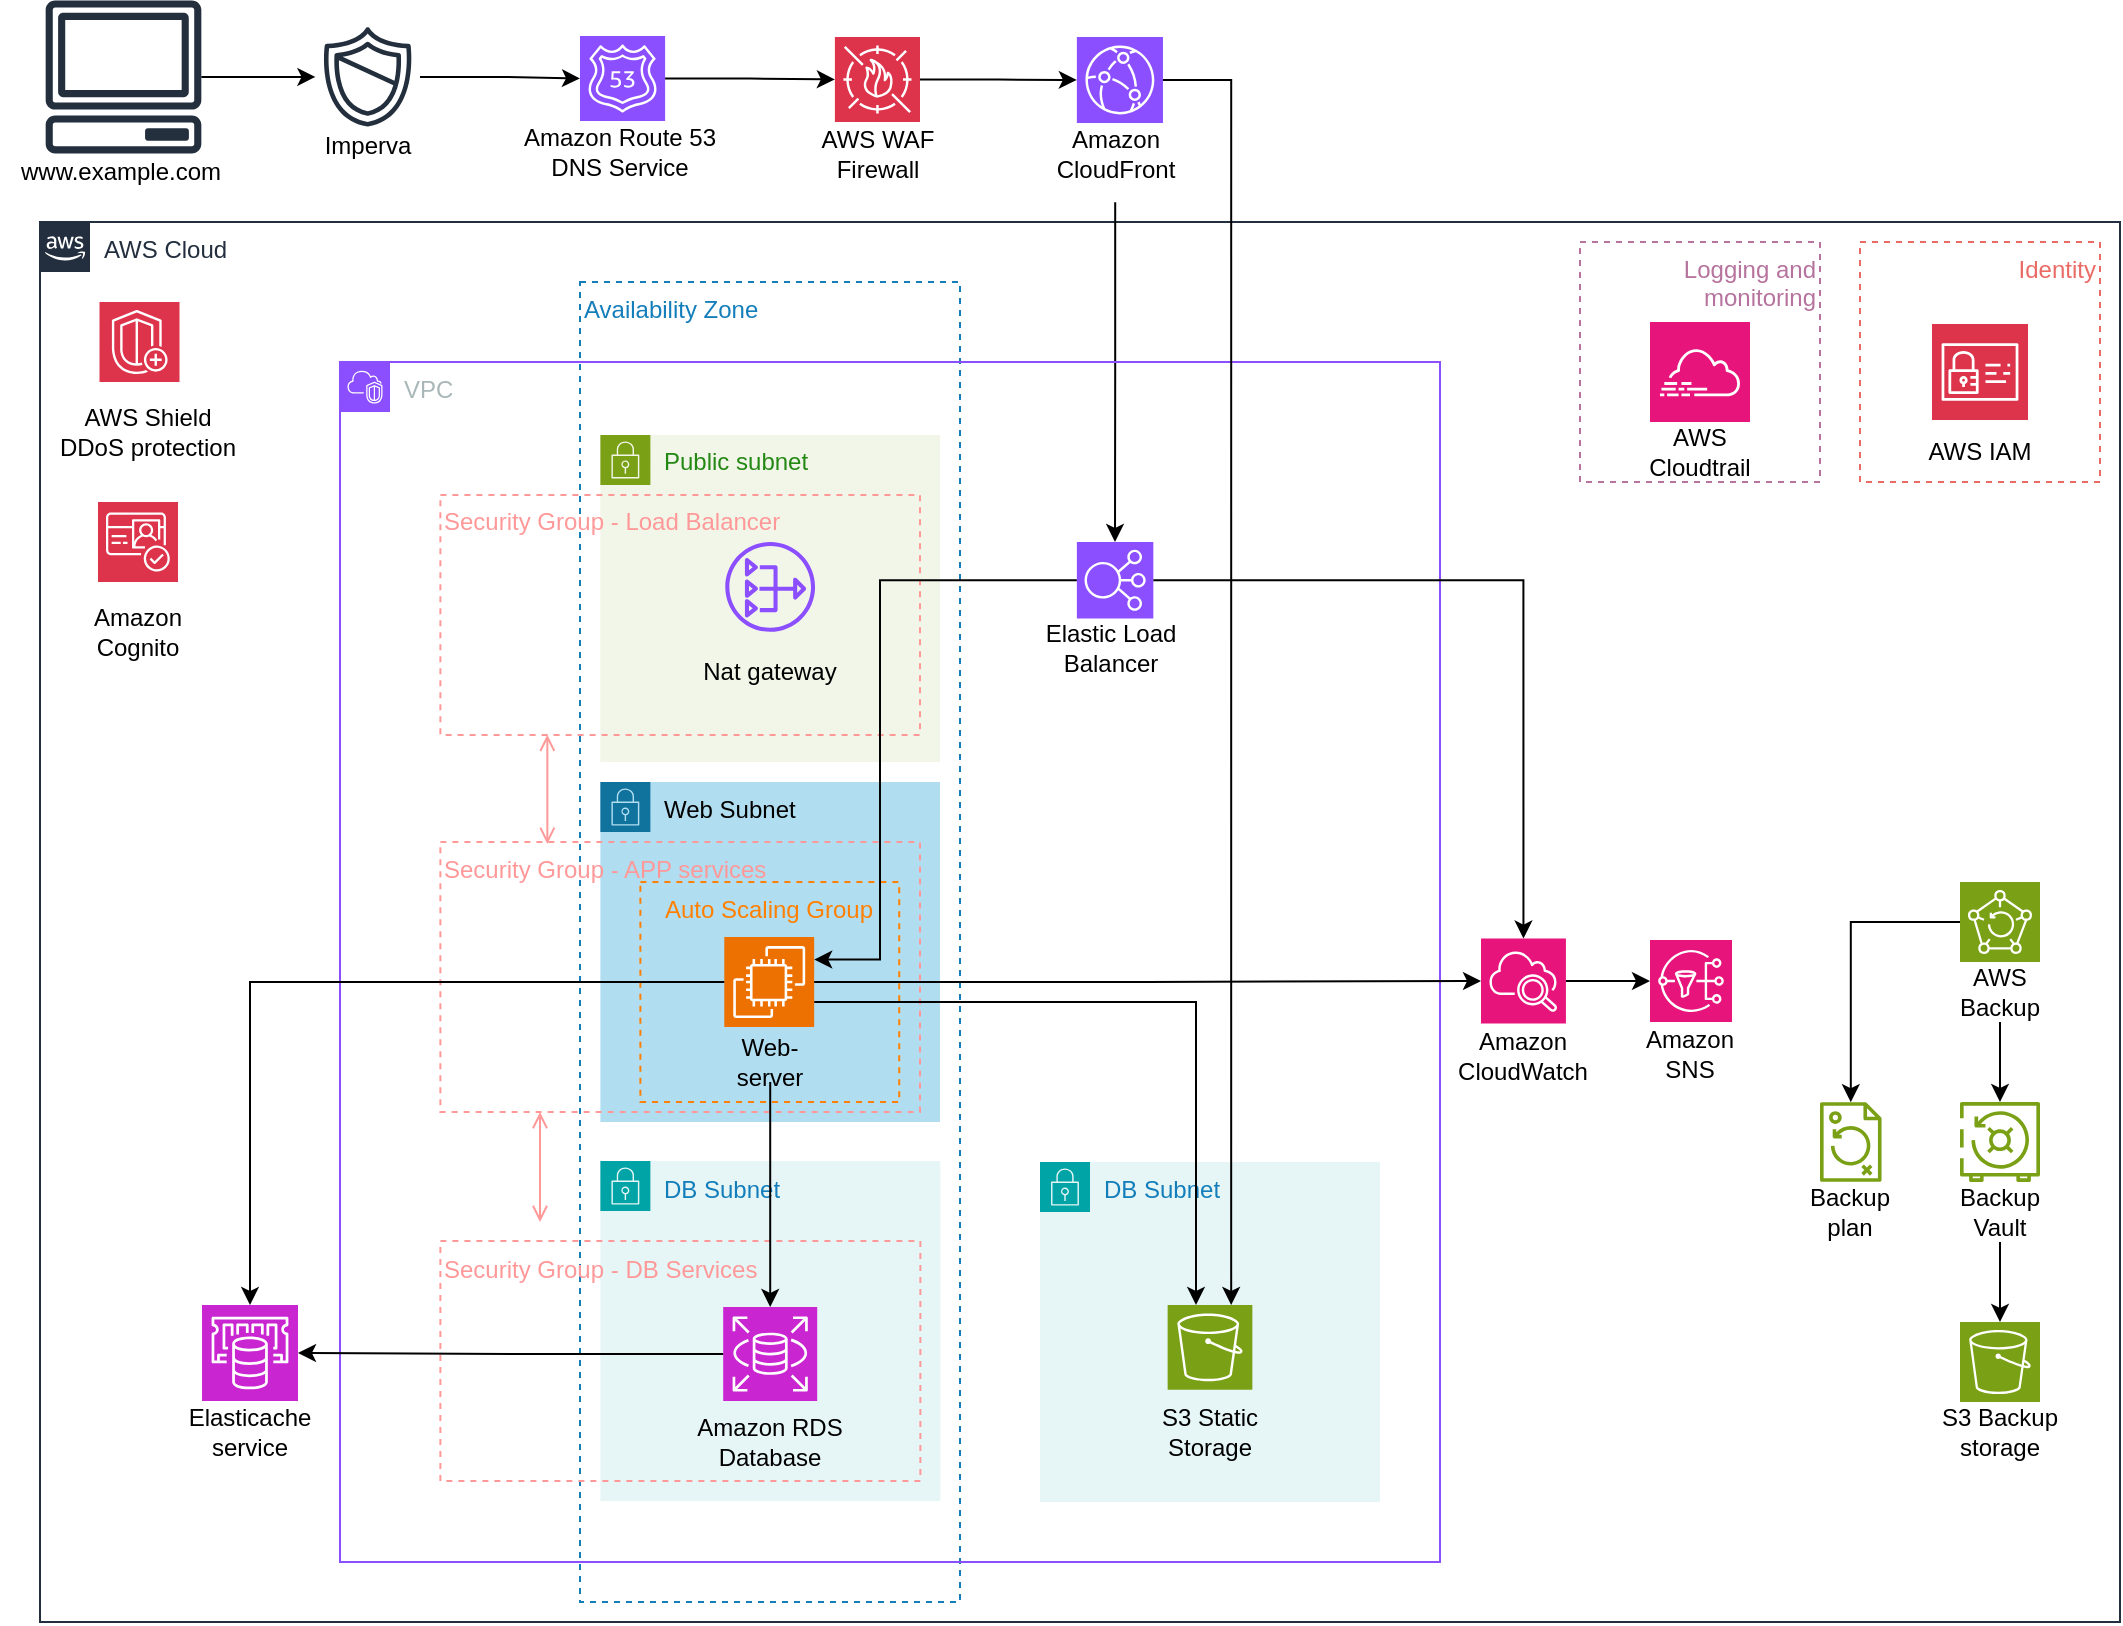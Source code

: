 <mxfile version="24.7.6">
  <diagram id="Ht1M8jgEwFfnCIfOTk4-" name="Page-1">
    <mxGraphModel dx="1498" dy="952" grid="1" gridSize="10" guides="1" tooltips="1" connect="1" arrows="1" fold="1" page="1" pageScale="1" pageWidth="1169" pageHeight="827" math="0" shadow="0">
      <root>
        <mxCell id="0" />
        <mxCell id="1" parent="0" />
        <mxCell id="hU0i-UHhHBunBTIwxAAJ-88" value="Availability Zone" style="fillColor=none;strokeColor=#147EBA;dashed=1;verticalAlign=top;fontStyle=0;fontColor=#147EBA;whiteSpace=wrap;html=1;align=left;" parent="1" vertex="1">
          <mxGeometry x="310" y="150" width="190" height="660" as="geometry" />
        </mxCell>
        <mxCell id="hU0i-UHhHBunBTIwxAAJ-99" value="DB Subnet" style="points=[[0,0],[0.25,0],[0.5,0],[0.75,0],[1,0],[1,0.25],[1,0.5],[1,0.75],[1,1],[0.75,1],[0.5,1],[0.25,1],[0,1],[0,0.75],[0,0.5],[0,0.25]];outlineConnect=0;gradientColor=none;html=1;whiteSpace=wrap;fontSize=12;fontStyle=0;container=1;pointerEvents=0;collapsible=0;recursiveResize=0;shape=mxgraph.aws4.group;grIcon=mxgraph.aws4.group_security_group;grStroke=0;strokeColor=#00A4A6;fillColor=#E6F6F7;verticalAlign=top;align=left;spacingLeft=30;fontColor=#147EBA;dashed=0;" parent="1" vertex="1">
          <mxGeometry x="540" y="590" width="170" height="170" as="geometry" />
        </mxCell>
        <mxCell id="hU0i-UHhHBunBTIwxAAJ-21" value="Web Subnet" style="points=[[0,0],[0.25,0],[0.5,0],[0.75,0],[1,0],[1,0.25],[1,0.5],[1,0.75],[1,1],[0.75,1],[0.5,1],[0.25,1],[0,1],[0,0.75],[0,0.5],[0,0.25]];outlineConnect=0;html=1;whiteSpace=wrap;fontSize=12;fontStyle=0;container=1;pointerEvents=0;collapsible=0;recursiveResize=0;shape=mxgraph.aws4.group;grIcon=mxgraph.aws4.group_security_group;grStroke=0;strokeColor=#10739e;fillColor=#b1ddf0;verticalAlign=top;align=left;spacingLeft=30;dashed=0;" parent="1" vertex="1">
          <mxGeometry x="320.19" y="400" width="169.81" height="170" as="geometry" />
        </mxCell>
        <mxCell id="hU0i-UHhHBunBTIwxAAJ-133" value="&lt;font color=&quot;#ff9999&quot;&gt;Security Group - APP services&lt;/font&gt;" style="fillColor=none;strokeColor=#FF9999;dashed=1;verticalAlign=top;fontStyle=0;fontColor=#5A6C86;whiteSpace=wrap;html=1;align=left;" parent="hU0i-UHhHBunBTIwxAAJ-21" vertex="1">
          <mxGeometry x="-80" y="30" width="239.81" height="135" as="geometry" />
        </mxCell>
        <mxCell id="hU0i-UHhHBunBTIwxAAJ-132" value="&lt;font color=&quot;#ff8000&quot;&gt;Auto Scaling Group&lt;/font&gt;" style="fillColor=none;strokeColor=#FF8000;dashed=1;verticalAlign=top;fontStyle=0;fontColor=#5A6C86;whiteSpace=wrap;html=1;" parent="hU0i-UHhHBunBTIwxAAJ-21" vertex="1">
          <mxGeometry x="20" y="50" width="129.42" height="110" as="geometry" />
        </mxCell>
        <mxCell id="hU0i-UHhHBunBTIwxAAJ-14" value="Web-server" style="text;strokeColor=none;align=center;fillColor=none;html=1;verticalAlign=middle;whiteSpace=wrap;rounded=0;" parent="hU0i-UHhHBunBTIwxAAJ-21" vertex="1">
          <mxGeometry x="54.91" y="130" width="60" height="20" as="geometry" />
        </mxCell>
        <mxCell id="UEzPUAAOIrF-is8g5C7q-74" value="AWS Cloud" style="points=[[0,0],[0.25,0],[0.5,0],[0.75,0],[1,0],[1,0.25],[1,0.5],[1,0.75],[1,1],[0.75,1],[0.5,1],[0.25,1],[0,1],[0,0.75],[0,0.5],[0,0.25]];outlineConnect=0;gradientColor=none;html=1;whiteSpace=wrap;fontSize=12;fontStyle=0;shape=mxgraph.aws4.group;grIcon=mxgraph.aws4.group_aws_cloud_alt;strokeColor=#232F3E;fillColor=none;verticalAlign=top;align=left;spacingLeft=30;fontColor=#232F3E;dashed=0;labelBackgroundColor=#ffffff;container=0;pointerEvents=0;collapsible=0;recursiveResize=0;" parent="1" vertex="1">
          <mxGeometry x="40" y="120" width="1040" height="700" as="geometry" />
        </mxCell>
        <mxCell id="hU0i-UHhHBunBTIwxAAJ-33" value="" style="edgeStyle=orthogonalEdgeStyle;rounded=0;orthogonalLoop=1;jettySize=auto;html=1;" parent="1" source="hU0i-UHhHBunBTIwxAAJ-27" target="wq3n0bG52reypuoghg2r-1" edge="1">
          <mxGeometry relative="1" as="geometry" />
        </mxCell>
        <mxCell id="hU0i-UHhHBunBTIwxAAJ-27" value="" style="sketch=0;outlineConnect=0;fontColor=#232F3E;gradientColor=none;fillColor=#232F3D;strokeColor=none;dashed=0;verticalLabelPosition=bottom;verticalAlign=top;align=center;html=1;fontSize=12;fontStyle=0;aspect=fixed;pointerEvents=1;shape=mxgraph.aws4.client;" parent="1" vertex="1">
          <mxGeometry x="42.5" y="9.21" width="78.5" height="76.49" as="geometry" />
        </mxCell>
        <mxCell id="hU0i-UHhHBunBTIwxAAJ-28" value="www.example.com" style="text;strokeColor=none;align=center;fillColor=none;html=1;verticalAlign=middle;whiteSpace=wrap;rounded=0;" parent="1" vertex="1">
          <mxGeometry x="20" y="80.18" width="121" height="30" as="geometry" />
        </mxCell>
        <mxCell id="hU0i-UHhHBunBTIwxAAJ-32" value="" style="sketch=0;points=[[0,0,0],[0.25,0,0],[0.5,0,0],[0.75,0,0],[1,0,0],[0,1,0],[0.25,1,0],[0.5,1,0],[0.75,1,0],[1,1,0],[0,0.25,0],[0,0.5,0],[0,0.75,0],[1,0.25,0],[1,0.5,0],[1,0.75,0]];outlineConnect=0;fontColor=#232F3E;fillColor=#8C4FFF;strokeColor=#ffffff;dashed=0;verticalLabelPosition=bottom;verticalAlign=top;align=center;html=1;fontSize=12;fontStyle=0;aspect=fixed;shape=mxgraph.aws4.resourceIcon;resIcon=mxgraph.aws4.route_53;" parent="1" vertex="1">
          <mxGeometry x="310" y="26.97" width="42.55" height="42.55" as="geometry" />
        </mxCell>
        <mxCell id="hU0i-UHhHBunBTIwxAAJ-34" value="Amazon Route 53&lt;div&gt;DNS Service&lt;/div&gt;" style="text;strokeColor=none;align=center;fillColor=none;html=1;verticalAlign=middle;whiteSpace=wrap;rounded=0;" parent="1" vertex="1">
          <mxGeometry x="280" y="70" width="100" height="30" as="geometry" />
        </mxCell>
        <mxCell id="hU0i-UHhHBunBTIwxAAJ-50" value="" style="sketch=0;points=[[0,0,0],[0.25,0,0],[0.5,0,0],[0.75,0,0],[1,0,0],[0,1,0],[0.25,1,0],[0.5,1,0],[0.75,1,0],[1,1,0],[0,0.25,0],[0,0.5,0],[0,0.75,0],[1,0.25,0],[1,0.5,0],[1,0.75,0]];outlineConnect=0;fontColor=#232F3E;fillColor=#DD344C;strokeColor=#ffffff;dashed=0;verticalLabelPosition=bottom;verticalAlign=top;align=center;html=1;fontSize=12;fontStyle=0;aspect=fixed;shape=mxgraph.aws4.resourceIcon;resIcon=mxgraph.aws4.waf;" parent="1" vertex="1">
          <mxGeometry x="437.45" y="27.45" width="42.55" height="42.55" as="geometry" />
        </mxCell>
        <mxCell id="hU0i-UHhHBunBTIwxAAJ-51" value="" style="sketch=0;points=[[0,0,0],[0.25,0,0],[0.5,0,0],[0.75,0,0],[1,0,0],[0,1,0],[0.25,1,0],[0.5,1,0],[0.75,1,0],[1,1,0],[0,0.25,0],[0,0.5,0],[0,0.75,0],[1,0.25,0],[1,0.5,0],[1,0.75,0]];outlineConnect=0;fontColor=#232F3E;fillColor=#8C4FFF;strokeColor=#ffffff;dashed=0;verticalLabelPosition=bottom;verticalAlign=top;align=center;html=1;fontSize=12;fontStyle=0;aspect=fixed;shape=mxgraph.aws4.resourceIcon;resIcon=mxgraph.aws4.cloudfront;" parent="1" vertex="1">
          <mxGeometry x="558.43" y="27.45" width="43.05" height="43.05" as="geometry" />
        </mxCell>
        <mxCell id="hU0i-UHhHBunBTIwxAAJ-52" value="AWS WAF Firewall" style="text;strokeColor=none;align=center;fillColor=none;html=1;verticalAlign=middle;whiteSpace=wrap;rounded=0;" parent="1" vertex="1">
          <mxGeometry x="428.73" y="71" width="60" height="29" as="geometry" />
        </mxCell>
        <mxCell id="hU0i-UHhHBunBTIwxAAJ-97" style="edgeStyle=orthogonalEdgeStyle;rounded=0;orthogonalLoop=1;jettySize=auto;html=1;" parent="1" source="hU0i-UHhHBunBTIwxAAJ-57" target="hU0i-UHhHBunBTIwxAAJ-40" edge="1">
          <mxGeometry relative="1" as="geometry" />
        </mxCell>
        <mxCell id="hU0i-UHhHBunBTIwxAAJ-57" value="Amazon CloudFront" style="text;strokeColor=none;align=center;fillColor=none;html=1;verticalAlign=middle;whiteSpace=wrap;rounded=0;" parent="1" vertex="1">
          <mxGeometry x="537.55" y="60.83" width="80" height="49.35" as="geometry" />
        </mxCell>
        <mxCell id="hU0i-UHhHBunBTIwxAAJ-83" style="edgeStyle=orthogonalEdgeStyle;rounded=0;orthogonalLoop=1;jettySize=auto;html=1;entryX=0;entryY=0.5;entryDx=0;entryDy=0;entryPerimeter=0;" parent="1" source="hU0i-UHhHBunBTIwxAAJ-50" target="hU0i-UHhHBunBTIwxAAJ-51" edge="1">
          <mxGeometry relative="1" as="geometry" />
        </mxCell>
        <mxCell id="hU0i-UHhHBunBTIwxAAJ-36" value="" style="sketch=0;points=[[0,0,0],[0.25,0,0],[0.5,0,0],[0.75,0,0],[1,0,0],[0,1,0],[0.25,1,0],[0.5,1,0],[0.75,1,0],[1,1,0],[0,0.25,0],[0,0.5,0],[0,0.75,0],[1,0.25,0],[1,0.5,0],[1,0.75,0]];outlineConnect=0;fontColor=#232F3E;fillColor=#DD344C;strokeColor=#ffffff;dashed=0;verticalLabelPosition=bottom;verticalAlign=top;align=center;html=1;fontSize=12;fontStyle=0;aspect=fixed;shape=mxgraph.aws4.resourceIcon;resIcon=mxgraph.aws4.shield;" parent="1" vertex="1">
          <mxGeometry x="69.75" y="160" width="40" height="40" as="geometry" />
        </mxCell>
        <mxCell id="hU0i-UHhHBunBTIwxAAJ-37" value="AWS Shield&lt;div&gt;DDoS protection&lt;/div&gt;" style="text;strokeColor=none;align=center;fillColor=none;html=1;verticalAlign=middle;whiteSpace=wrap;rounded=0;" parent="1" vertex="1">
          <mxGeometry x="42.5" y="210" width="102" height="30" as="geometry" />
        </mxCell>
        <mxCell id="hU0i-UHhHBunBTIwxAAJ-76" value="" style="sketch=0;points=[[0,0,0],[0.25,0,0],[0.5,0,0],[0.75,0,0],[1,0,0],[0,1,0],[0.25,1,0],[0.5,1,0],[0.75,1,0],[1,1,0],[0,0.25,0],[0,0.5,0],[0,0.75,0],[1,0.25,0],[1,0.5,0],[1,0.75,0]];outlineConnect=0;fontColor=#232F3E;fillColor=#7AA116;strokeColor=#ffffff;dashed=0;verticalLabelPosition=bottom;verticalAlign=top;align=center;html=1;fontSize=12;fontStyle=0;aspect=fixed;shape=mxgraph.aws4.resourceIcon;resIcon=mxgraph.aws4.s3;" parent="1" vertex="1">
          <mxGeometry x="1000" y="670" width="40" height="40" as="geometry" />
        </mxCell>
        <mxCell id="hU0i-UHhHBunBTIwxAAJ-77" value="" style="sketch=0;points=[[0,0,0],[0.25,0,0],[0.5,0,0],[0.75,0,0],[1,0,0],[0,1,0],[0.25,1,0],[0.5,1,0],[0.75,1,0],[1,1,0],[0,0.25,0],[0,0.5,0],[0,0.75,0],[1,0.25,0],[1,0.5,0],[1,0.75,0]];outlineConnect=0;fontColor=#232F3E;fillColor=#7AA116;strokeColor=#ffffff;dashed=0;verticalLabelPosition=bottom;verticalAlign=top;align=center;html=1;fontSize=12;fontStyle=0;aspect=fixed;shape=mxgraph.aws4.resourceIcon;resIcon=mxgraph.aws4.s3;" parent="1" vertex="1">
          <mxGeometry x="603.82" y="661.5" width="42.36" height="42.36" as="geometry" />
        </mxCell>
        <mxCell id="hU0i-UHhHBunBTIwxAAJ-71" value="VPC" style="points=[[0,0],[0.25,0],[0.5,0],[0.75,0],[1,0],[1,0.25],[1,0.5],[1,0.75],[1,1],[0.75,1],[0.5,1],[0.25,1],[0,1],[0,0.75],[0,0.5],[0,0.25]];outlineConnect=0;gradientColor=none;html=1;whiteSpace=wrap;fontSize=12;fontStyle=0;container=0;pointerEvents=0;collapsible=0;recursiveResize=0;shape=mxgraph.aws4.group;grIcon=mxgraph.aws4.group_vpc2;strokeColor=#8C4FFF;fillColor=none;verticalAlign=top;align=left;spacingLeft=30;fontColor=#AAB7B8;dashed=0;" parent="1" vertex="1">
          <mxGeometry x="190" y="190" width="550" height="600" as="geometry" />
        </mxCell>
        <mxCell id="hU0i-UHhHBunBTIwxAAJ-38" value="Public subnet" style="points=[[0,0],[0.25,0],[0.5,0],[0.75,0],[1,0],[1,0.25],[1,0.5],[1,0.75],[1,1],[0.75,1],[0.5,1],[0.25,1],[0,1],[0,0.75],[0,0.5],[0,0.25]];outlineConnect=0;gradientColor=none;html=1;whiteSpace=wrap;fontSize=12;fontStyle=0;container=1;pointerEvents=0;collapsible=0;recursiveResize=0;shape=mxgraph.aws4.group;grIcon=mxgraph.aws4.group_security_group;grStroke=0;strokeColor=#7AA116;fillColor=#F2F6E8;verticalAlign=top;align=left;spacingLeft=30;fontColor=#248814;dashed=0;" parent="1" vertex="1">
          <mxGeometry x="320.19" y="226.48" width="169.81" height="163.52" as="geometry" />
        </mxCell>
        <mxCell id="hU0i-UHhHBunBTIwxAAJ-44" value="" style="sketch=0;outlineConnect=0;fontColor=#232F3E;gradientColor=none;fillColor=#8C4FFF;strokeColor=none;dashed=0;verticalLabelPosition=bottom;verticalAlign=top;align=center;html=1;fontSize=12;fontStyle=0;aspect=fixed;pointerEvents=1;shape=mxgraph.aws4.nat_gateway;" parent="hU0i-UHhHBunBTIwxAAJ-38" vertex="1">
          <mxGeometry x="62.45" y="53.52" width="44.9" height="44.9" as="geometry" />
        </mxCell>
        <mxCell id="hU0i-UHhHBunBTIwxAAJ-48" value="Nat gateway" style="text;strokeColor=none;align=center;fillColor=none;html=1;verticalAlign=middle;whiteSpace=wrap;rounded=0;" parent="hU0i-UHhHBunBTIwxAAJ-38" vertex="1">
          <mxGeometry x="44.9" y="103.52" width="80" height="30" as="geometry" />
        </mxCell>
        <mxCell id="hU0i-UHhHBunBTIwxAAJ-130" value="&lt;font color=&quot;#ff9999&quot;&gt;Security Group - Load Balancer&lt;/font&gt;" style="fillColor=none;strokeColor=#FF9999;dashed=1;verticalAlign=top;fontStyle=0;fontColor=#5A6C86;whiteSpace=wrap;html=1;align=left;" parent="hU0i-UHhHBunBTIwxAAJ-38" vertex="1">
          <mxGeometry x="-80" y="30" width="239.81" height="120" as="geometry" />
        </mxCell>
        <mxCell id="hU0i-UHhHBunBTIwxAAJ-40" value="" style="sketch=0;points=[[0,0,0],[0.25,0,0],[0.5,0,0],[0.75,0,0],[1,0,0],[0,1,0],[0.25,1,0],[0.5,1,0],[0.75,1,0],[1,1,0],[0,0.25,0],[0,0.5,0],[0,0.75,0],[1,0.25,0],[1,0.5,0],[1,0.75,0]];outlineConnect=0;fontColor=#232F3E;fillColor=#8C4FFF;strokeColor=#ffffff;dashed=0;verticalLabelPosition=bottom;verticalAlign=top;align=center;html=1;fontSize=12;fontStyle=0;aspect=fixed;shape=mxgraph.aws4.resourceIcon;resIcon=mxgraph.aws4.elastic_load_balancing;" parent="1" vertex="1">
          <mxGeometry x="558.43" y="280" width="38.24" height="38.24" as="geometry" />
        </mxCell>
        <mxCell id="hU0i-UHhHBunBTIwxAAJ-41" value="Elastic Load Balancer" style="text;strokeColor=none;align=center;fillColor=none;html=1;verticalAlign=middle;whiteSpace=wrap;rounded=0;" parent="1" vertex="1">
          <mxGeometry x="537.55" y="318.24" width="75" height="30" as="geometry" />
        </mxCell>
        <mxCell id="hU0i-UHhHBunBTIwxAAJ-91" value="S3 Static Storage" style="text;strokeColor=none;align=center;fillColor=none;html=1;verticalAlign=middle;whiteSpace=wrap;rounded=0;" parent="1" vertex="1">
          <mxGeometry x="595.0" y="710" width="60" height="30" as="geometry" />
        </mxCell>
        <mxCell id="hU0i-UHhHBunBTIwxAAJ-92" value="S3 Backup storage" style="text;strokeColor=none;align=center;fillColor=none;html=1;verticalAlign=middle;whiteSpace=wrap;rounded=0;" parent="1" vertex="1">
          <mxGeometry x="980" y="710" width="80" height="30" as="geometry" />
        </mxCell>
        <mxCell id="hU0i-UHhHBunBTIwxAAJ-158" style="edgeStyle=orthogonalEdgeStyle;rounded=0;orthogonalLoop=1;jettySize=auto;html=1;" parent="1" source="hU0i-UHhHBunBTIwxAAJ-4" target="hU0i-UHhHBunBTIwxAAJ-156" edge="1">
          <mxGeometry relative="1" as="geometry" />
        </mxCell>
        <mxCell id="hU0i-UHhHBunBTIwxAAJ-4" value="" style="sketch=0;points=[[0,0,0],[0.25,0,0],[0.5,0,0],[0.75,0,0],[1,0,0],[0,1,0],[0.25,1,0],[0.5,1,0],[0.75,1,0],[1,1,0],[0,0.25,0],[0,0.5,0],[0,0.75,0],[1,0.25,0],[1,0.5,0],[1,0.75,0]];outlineConnect=0;fontColor=#232F3E;fillColor=#7AA116;strokeColor=#ffffff;dashed=0;verticalLabelPosition=bottom;verticalAlign=top;align=center;html=1;fontSize=12;fontStyle=0;aspect=fixed;shape=mxgraph.aws4.resourceIcon;resIcon=mxgraph.aws4.backup;" parent="1" vertex="1">
          <mxGeometry x="1000" y="450" width="40" height="40" as="geometry" />
        </mxCell>
        <mxCell id="hU0i-UHhHBunBTIwxAAJ-5" value="" style="sketch=0;outlineConnect=0;fontColor=#232F3E;gradientColor=none;fillColor=#7AA116;strokeColor=none;dashed=0;verticalLabelPosition=bottom;verticalAlign=top;align=center;html=1;fontSize=12;fontStyle=0;aspect=fixed;pointerEvents=1;shape=mxgraph.aws4.backup_vault;" parent="1" vertex="1">
          <mxGeometry x="1000" y="560" width="40" height="40" as="geometry" />
        </mxCell>
        <mxCell id="hU0i-UHhHBunBTIwxAAJ-101" style="edgeStyle=orthogonalEdgeStyle;rounded=0;orthogonalLoop=1;jettySize=auto;html=1;entryX=1;entryY=0.25;entryDx=0;entryDy=0;entryPerimeter=0;" parent="1" source="hU0i-UHhHBunBTIwxAAJ-40" target="hU0i-UHhHBunBTIwxAAJ-13" edge="1">
          <mxGeometry relative="1" as="geometry">
            <mxPoint x="428" y="503" as="targetPoint" />
            <Array as="points">
              <mxPoint x="460" y="299" />
              <mxPoint x="460" y="489" />
            </Array>
          </mxGeometry>
        </mxCell>
        <mxCell id="hU0i-UHhHBunBTIwxAAJ-104" value="" style="sketch=0;points=[[0,0,0],[0.25,0,0],[0.5,0,0],[0.75,0,0],[1,0,0],[0,1,0],[0.25,1,0],[0.5,1,0],[0.75,1,0],[1,1,0],[0,0.25,0],[0,0.5,0],[0,0.75,0],[1,0.25,0],[1,0.5,0],[1,0.75,0]];outlineConnect=0;fontColor=#232F3E;fillColor=#C925D1;strokeColor=#ffffff;dashed=0;verticalLabelPosition=bottom;verticalAlign=top;align=center;html=1;fontSize=12;fontStyle=0;aspect=fixed;shape=mxgraph.aws4.resourceIcon;resIcon=mxgraph.aws4.elasticache;" parent="1" vertex="1">
          <mxGeometry x="121" y="661.5" width="48" height="48" as="geometry" />
        </mxCell>
        <mxCell id="hU0i-UHhHBunBTIwxAAJ-105" value="Elasticache service" style="text;strokeColor=none;align=center;fillColor=none;html=1;verticalAlign=middle;whiteSpace=wrap;rounded=0;" parent="1" vertex="1">
          <mxGeometry x="100" y="709.5" width="90" height="30" as="geometry" />
        </mxCell>
        <mxCell id="hU0i-UHhHBunBTIwxAAJ-111" value="&lt;font color=&quot;#ea6b66&quot;&gt;Identity&lt;/font&gt;" style="fillColor=none;strokeColor=#EA6B66;dashed=1;verticalAlign=top;fontStyle=0;fontColor=#5A6C86;whiteSpace=wrap;html=1;align=right;" parent="1" vertex="1">
          <mxGeometry x="950" y="130" width="120" height="120" as="geometry" />
        </mxCell>
        <mxCell id="hU0i-UHhHBunBTIwxAAJ-112" value="" style="sketch=0;points=[[0,0,0],[0.25,0,0],[0.5,0,0],[0.75,0,0],[1,0,0],[0,1,0],[0.25,1,0],[0.5,1,0],[0.75,1,0],[1,1,0],[0,0.25,0],[0,0.5,0],[0,0.75,0],[1,0.25,0],[1,0.5,0],[1,0.75,0]];outlineConnect=0;fontColor=#232F3E;fillColor=#DD344C;strokeColor=#ffffff;dashed=0;verticalLabelPosition=bottom;verticalAlign=top;align=center;html=1;fontSize=12;fontStyle=0;aspect=fixed;shape=mxgraph.aws4.resourceIcon;resIcon=mxgraph.aws4.identity_and_access_management;" parent="1" vertex="1">
          <mxGeometry x="986" y="171" width="48" height="48" as="geometry" />
        </mxCell>
        <mxCell id="hU0i-UHhHBunBTIwxAAJ-114" value="AWS IAM" style="text;strokeColor=none;align=center;fillColor=none;html=1;verticalAlign=middle;whiteSpace=wrap;rounded=0;" parent="1" vertex="1">
          <mxGeometry x="980" y="220" width="60" height="30" as="geometry" />
        </mxCell>
        <mxCell id="hU0i-UHhHBunBTIwxAAJ-118" style="edgeStyle=orthogonalEdgeStyle;rounded=0;orthogonalLoop=1;jettySize=auto;html=1;" parent="1" source="hU0i-UHhHBunBTIwxAAJ-116" target="hU0i-UHhHBunBTIwxAAJ-5" edge="1">
          <mxGeometry relative="1" as="geometry" />
        </mxCell>
        <mxCell id="hU0i-UHhHBunBTIwxAAJ-116" value="AWS Backup" style="text;strokeColor=none;align=center;fillColor=none;html=1;verticalAlign=middle;whiteSpace=wrap;rounded=0;" parent="1" vertex="1">
          <mxGeometry x="990" y="490" width="60" height="30" as="geometry" />
        </mxCell>
        <mxCell id="hU0i-UHhHBunBTIwxAAJ-117" value="Backup Vault" style="text;strokeColor=none;align=center;fillColor=none;html=1;verticalAlign=middle;whiteSpace=wrap;rounded=0;" parent="1" vertex="1">
          <mxGeometry x="990" y="600" width="60" height="30" as="geometry" />
        </mxCell>
        <mxCell id="hU0i-UHhHBunBTIwxAAJ-119" style="edgeStyle=orthogonalEdgeStyle;rounded=0;orthogonalLoop=1;jettySize=auto;html=1;entryX=0.5;entryY=0;entryDx=0;entryDy=0;entryPerimeter=0;" parent="1" source="hU0i-UHhHBunBTIwxAAJ-117" target="hU0i-UHhHBunBTIwxAAJ-76" edge="1">
          <mxGeometry relative="1" as="geometry" />
        </mxCell>
        <mxCell id="hU0i-UHhHBunBTIwxAAJ-120" value="&lt;font color=&quot;#b5739d&quot;&gt;Logging and monitoring&lt;/font&gt;" style="fillColor=none;strokeColor=#B5739D;dashed=1;verticalAlign=top;fontStyle=0;fontColor=#5A6C86;whiteSpace=wrap;html=1;align=right;" parent="1" vertex="1">
          <mxGeometry x="810" y="130" width="120" height="120" as="geometry" />
        </mxCell>
        <mxCell id="hU0i-UHhHBunBTIwxAAJ-121" value="" style="sketch=0;points=[[0,0,0],[0.25,0,0],[0.5,0,0],[0.75,0,0],[1,0,0],[0,1,0],[0.25,1,0],[0.5,1,0],[0.75,1,0],[1,1,0],[0,0.25,0],[0,0.5,0],[0,0.75,0],[1,0.25,0],[1,0.5,0],[1,0.75,0]];points=[[0,0,0],[0.25,0,0],[0.5,0,0],[0.75,0,0],[1,0,0],[0,1,0],[0.25,1,0],[0.5,1,0],[0.75,1,0],[1,1,0],[0,0.25,0],[0,0.5,0],[0,0.75,0],[1,0.25,0],[1,0.5,0],[1,0.75,0]];outlineConnect=0;fontColor=#232F3E;fillColor=#E7157B;strokeColor=#ffffff;dashed=0;verticalLabelPosition=bottom;verticalAlign=top;align=center;html=1;fontSize=12;fontStyle=0;aspect=fixed;shape=mxgraph.aws4.resourceIcon;resIcon=mxgraph.aws4.cloudtrail;" parent="1" vertex="1">
          <mxGeometry x="845" y="170" width="50" height="50" as="geometry" />
        </mxCell>
        <mxCell id="hU0i-UHhHBunBTIwxAAJ-122" value="AWS Cloudtrail" style="text;strokeColor=none;align=center;fillColor=none;html=1;verticalAlign=middle;whiteSpace=wrap;rounded=0;" parent="1" vertex="1">
          <mxGeometry x="840" y="220" width="60" height="30" as="geometry" />
        </mxCell>
        <mxCell id="hU0i-UHhHBunBTIwxAAJ-125" value="" style="sketch=0;points=[[0,0,0],[0.25,0,0],[0.5,0,0],[0.75,0,0],[1,0,0],[0,1,0],[0.25,1,0],[0.5,1,0],[0.75,1,0],[1,1,0],[0,0.25,0],[0,0.5,0],[0,0.75,0],[1,0.25,0],[1,0.5,0],[1,0.75,0]];outlineConnect=0;fontColor=#232F3E;fillColor=#DD344C;strokeColor=#ffffff;dashed=0;verticalLabelPosition=bottom;verticalAlign=top;align=center;html=1;fontSize=12;fontStyle=0;aspect=fixed;shape=mxgraph.aws4.resourceIcon;resIcon=mxgraph.aws4.cognito;" parent="1" vertex="1">
          <mxGeometry x="69" y="260" width="40" height="40" as="geometry" />
        </mxCell>
        <mxCell id="hU0i-UHhHBunBTIwxAAJ-126" value="Amazon Cognito" style="text;strokeColor=none;align=center;fillColor=none;html=1;verticalAlign=middle;whiteSpace=wrap;rounded=0;" parent="1" vertex="1">
          <mxGeometry x="59" y="310" width="60" height="30" as="geometry" />
        </mxCell>
        <mxCell id="hU0i-UHhHBunBTIwxAAJ-128" style="edgeStyle=orthogonalEdgeStyle;rounded=0;orthogonalLoop=1;jettySize=auto;html=1;entryX=0;entryY=0.5;entryDx=0;entryDy=0;entryPerimeter=0;" parent="1" source="hU0i-UHhHBunBTIwxAAJ-32" target="hU0i-UHhHBunBTIwxAAJ-50" edge="1">
          <mxGeometry relative="1" as="geometry" />
        </mxCell>
        <mxCell id="a1KneXqHBwTecMQkUpZx-4" style="edgeStyle=orthogonalEdgeStyle;rounded=0;orthogonalLoop=1;jettySize=auto;html=1;" edge="1" parent="1" source="hU0i-UHhHBunBTIwxAAJ-13" target="hU0i-UHhHBunBTIwxAAJ-77">
          <mxGeometry relative="1" as="geometry">
            <Array as="points">
              <mxPoint x="618" y="510" />
            </Array>
          </mxGeometry>
        </mxCell>
        <mxCell id="hU0i-UHhHBunBTIwxAAJ-13" value="" style="sketch=0;points=[[0,0,0],[0.25,0,0],[0.5,0,0],[0.75,0,0],[1,0,0],[0,1,0],[0.25,1,0],[0.5,1,0],[0.75,1,0],[1,1,0],[0,0.25,0],[0,0.5,0],[0,0.75,0],[1,0.25,0],[1,0.5,0],[1,0.75,0]];outlineConnect=0;fontColor=#232F3E;fillColor=#ED7100;strokeColor=#ffffff;dashed=0;verticalLabelPosition=bottom;verticalAlign=top;align=center;html=1;fontSize=12;fontStyle=0;aspect=fixed;shape=mxgraph.aws4.resourceIcon;resIcon=mxgraph.aws4.ec2;" parent="1" vertex="1">
          <mxGeometry x="382.15" y="477.54" width="44.93" height="44.93" as="geometry" />
        </mxCell>
        <mxCell id="hU0i-UHhHBunBTIwxAAJ-134" style="edgeStyle=orthogonalEdgeStyle;rounded=0;orthogonalLoop=1;jettySize=auto;html=1;entryX=0.5;entryY=0;entryDx=0;entryDy=0;entryPerimeter=0;" parent="1" source="hU0i-UHhHBunBTIwxAAJ-13" target="hU0i-UHhHBunBTIwxAAJ-104" edge="1">
          <mxGeometry relative="1" as="geometry" />
        </mxCell>
        <mxCell id="hU0i-UHhHBunBTIwxAAJ-138" value="" style="edgeStyle=orthogonalEdgeStyle;htmDepartman barl=1;endArrow=open;elbow=vertical;startArrow=open;startFill=0;endFill=0;strokeColor=#FF9999;rounded=0;entryX=0.223;entryY=0.999;entryDx=0;entryDy=0;entryPerimeter=0;exitX=0.223;exitY=0.007;exitDx=0;exitDy=0;exitPerimeter=0;" parent="1" source="hU0i-UHhHBunBTIwxAAJ-133" target="hU0i-UHhHBunBTIwxAAJ-130" edge="1">
          <mxGeometry width="100" relative="1" as="geometry">
            <mxPoint x="276" y="430" as="sourcePoint" />
            <mxPoint x="845" y="630" as="targetPoint" />
          </mxGeometry>
        </mxCell>
        <mxCell id="hU0i-UHhHBunBTIwxAAJ-139" value="" style="edgeStyle=orthogonalEdgeStyle;htmDepartman barl=1;endArrow=open;elbow=vertical;startArrow=open;startFill=0;endFill=0;strokeColor=#FF9999;rounded=0;" parent="1" edge="1">
          <mxGeometry width="100" relative="1" as="geometry">
            <mxPoint x="290" y="620" as="sourcePoint" />
            <mxPoint x="290" y="565" as="targetPoint" />
            <Array as="points">
              <mxPoint x="290" y="600" />
              <mxPoint x="290" y="600" />
            </Array>
          </mxGeometry>
        </mxCell>
        <mxCell id="hU0i-UHhHBunBTIwxAAJ-142" style="edgeStyle=orthogonalEdgeStyle;rounded=0;orthogonalLoop=1;jettySize=auto;html=1;exitX=0.5;exitY=1;exitDx=0;exitDy=0;exitPerimeter=0;" parent="1" edge="1">
          <mxGeometry relative="1" as="geometry">
            <mxPoint x="821.88" y="360" as="sourcePoint" />
            <mxPoint x="821.88" y="360" as="targetPoint" />
          </mxGeometry>
        </mxCell>
        <mxCell id="hU0i-UHhHBunBTIwxAAJ-145" value="" style="sketch=0;points=[[0,0,0],[0.25,0,0],[0.5,0,0],[0.75,0,0],[1,0,0],[0,1,0],[0.25,1,0],[0.5,1,0],[0.75,1,0],[1,1,0],[0,0.25,0],[0,0.5,0],[0,0.75,0],[1,0.25,0],[1,0.5,0],[1,0.75,0]];points=[[0,0,0],[0.25,0,0],[0.5,0,0],[0.75,0,0],[1,0,0],[0,1,0],[0.25,1,0],[0.5,1,0],[0.75,1,0],[1,1,0],[0,0.25,0],[0,0.5,0],[0,0.75,0],[1,0.25,0],[1,0.5,0],[1,0.75,0]];outlineConnect=0;fontColor=#232F3E;fillColor=#E7157B;strokeColor=#ffffff;dashed=0;verticalLabelPosition=bottom;verticalAlign=top;align=center;html=1;fontSize=12;fontStyle=0;aspect=fixed;shape=mxgraph.aws4.resourceIcon;resIcon=mxgraph.aws4.cloudwatch_2;" parent="1" vertex="1">
          <mxGeometry x="760.5" y="478.27" width="42.46" height="42.46" as="geometry" />
        </mxCell>
        <mxCell id="hU0i-UHhHBunBTIwxAAJ-146" value="Amazon CloudWatch" style="text;strokeColor=none;align=center;fillColor=none;html=1;verticalAlign=middle;whiteSpace=wrap;rounded=0;" parent="1" vertex="1">
          <mxGeometry x="742.34" y="522.47" width="78.77" height="30" as="geometry" />
        </mxCell>
        <mxCell id="hU0i-UHhHBunBTIwxAAJ-150" style="edgeStyle=orthogonalEdgeStyle;rounded=0;orthogonalLoop=1;jettySize=auto;html=1;entryX=0;entryY=0.5;entryDx=0;entryDy=0;entryPerimeter=0;" parent="1" source="hU0i-UHhHBunBTIwxAAJ-13" target="hU0i-UHhHBunBTIwxAAJ-145" edge="1">
          <mxGeometry relative="1" as="geometry" />
        </mxCell>
        <mxCell id="hU0i-UHhHBunBTIwxAAJ-152" style="edgeStyle=orthogonalEdgeStyle;rounded=0;orthogonalLoop=1;jettySize=auto;html=1;entryX=0.5;entryY=0;entryDx=0;entryDy=0;entryPerimeter=0;" parent="1" source="hU0i-UHhHBunBTIwxAAJ-40" target="hU0i-UHhHBunBTIwxAAJ-145" edge="1">
          <mxGeometry relative="1" as="geometry" />
        </mxCell>
        <mxCell id="hU0i-UHhHBunBTIwxAAJ-153" value="" style="sketch=0;points=[[0,0,0],[0.25,0,0],[0.5,0,0],[0.75,0,0],[1,0,0],[0,1,0],[0.25,1,0],[0.5,1,0],[0.75,1,0],[1,1,0],[0,0.25,0],[0,0.5,0],[0,0.75,0],[1,0.25,0],[1,0.5,0],[1,0.75,0]];outlineConnect=0;fontColor=#232F3E;fillColor=#E7157B;strokeColor=#ffffff;dashed=0;verticalLabelPosition=bottom;verticalAlign=top;align=center;html=1;fontSize=12;fontStyle=0;aspect=fixed;shape=mxgraph.aws4.resourceIcon;resIcon=mxgraph.aws4.sns;" parent="1" vertex="1">
          <mxGeometry x="845" y="479" width="41" height="41" as="geometry" />
        </mxCell>
        <mxCell id="hU0i-UHhHBunBTIwxAAJ-154" style="edgeStyle=orthogonalEdgeStyle;rounded=0;orthogonalLoop=1;jettySize=auto;html=1;entryX=0;entryY=0.5;entryDx=0;entryDy=0;entryPerimeter=0;" parent="1" source="hU0i-UHhHBunBTIwxAAJ-145" target="hU0i-UHhHBunBTIwxAAJ-153" edge="1">
          <mxGeometry relative="1" as="geometry" />
        </mxCell>
        <mxCell id="hU0i-UHhHBunBTIwxAAJ-155" value="Amazon SNS" style="text;strokeColor=none;align=center;fillColor=none;html=1;verticalAlign=middle;whiteSpace=wrap;rounded=0;" parent="1" vertex="1">
          <mxGeometry x="835" y="520.73" width="60" height="30" as="geometry" />
        </mxCell>
        <mxCell id="hU0i-UHhHBunBTIwxAAJ-156" value="" style="sketch=0;outlineConnect=0;fontColor=#232F3E;gradientColor=none;fillColor=#7AA116;strokeColor=none;dashed=0;verticalLabelPosition=bottom;verticalAlign=top;align=center;html=1;fontSize=12;fontStyle=0;aspect=fixed;pointerEvents=1;shape=mxgraph.aws4.backup_plan;" parent="1" vertex="1">
          <mxGeometry x="930" y="560" width="30.77" height="40" as="geometry" />
        </mxCell>
        <mxCell id="hU0i-UHhHBunBTIwxAAJ-157" value="Backup plan" style="text;strokeColor=none;align=center;fillColor=none;html=1;verticalAlign=middle;whiteSpace=wrap;rounded=0;" parent="1" vertex="1">
          <mxGeometry x="915.39" y="600" width="60" height="30" as="geometry" />
        </mxCell>
        <mxCell id="wq3n0bG52reypuoghg2r-1" value="" style="sketch=0;outlineConnect=0;fontColor=#232F3E;gradientColor=none;fillColor=#232F3D;strokeColor=none;dashed=0;verticalLabelPosition=bottom;verticalAlign=top;align=center;html=1;fontSize=12;fontStyle=0;aspect=fixed;pointerEvents=1;shape=mxgraph.aws4.shield2;" parent="1" vertex="1">
          <mxGeometry x="177.7" y="21.31" width="52.3" height="52.3" as="geometry" />
        </mxCell>
        <mxCell id="wq3n0bG52reypuoghg2r-2" style="edgeStyle=orthogonalEdgeStyle;rounded=0;orthogonalLoop=1;jettySize=auto;html=1;entryX=0;entryY=0.5;entryDx=0;entryDy=0;entryPerimeter=0;" parent="1" source="wq3n0bG52reypuoghg2r-1" target="hU0i-UHhHBunBTIwxAAJ-32" edge="1">
          <mxGeometry relative="1" as="geometry" />
        </mxCell>
        <mxCell id="wq3n0bG52reypuoghg2r-3" value="Imperva" style="text;strokeColor=none;align=center;fillColor=none;html=1;verticalAlign=middle;whiteSpace=wrap;rounded=0;" parent="1" vertex="1">
          <mxGeometry x="173.85" y="67.45" width="60" height="30" as="geometry" />
        </mxCell>
        <mxCell id="a1KneXqHBwTecMQkUpZx-5" value="DB Subnet" style="points=[[0,0],[0.25,0],[0.5,0],[0.75,0],[1,0],[1,0.25],[1,0.5],[1,0.75],[1,1],[0.75,1],[0.5,1],[0.25,1],[0,1],[0,0.75],[0,0.5],[0,0.25]];outlineConnect=0;gradientColor=none;html=1;whiteSpace=wrap;fontSize=12;fontStyle=0;container=1;pointerEvents=0;collapsible=0;recursiveResize=0;shape=mxgraph.aws4.group;grIcon=mxgraph.aws4.group_security_group;grStroke=0;strokeColor=#00A4A6;fillColor=#E6F6F7;verticalAlign=top;align=left;spacingLeft=30;fontColor=#147EBA;dashed=0;" vertex="1" parent="1">
          <mxGeometry x="320.19" y="589.5" width="170" height="170" as="geometry" />
        </mxCell>
        <mxCell id="a1KneXqHBwTecMQkUpZx-6" value="&lt;font color=&quot;#ff9999&quot;&gt;Security Group - DB Services&lt;/font&gt;" style="fillColor=none;strokeColor=#FF9999;dashed=1;verticalAlign=top;fontStyle=0;fontColor=#5A6C86;whiteSpace=wrap;html=1;align=left;" vertex="1" parent="a1KneXqHBwTecMQkUpZx-5">
          <mxGeometry x="-80" y="40" width="240" height="120" as="geometry" />
        </mxCell>
        <mxCell id="a1KneXqHBwTecMQkUpZx-7" value="" style="sketch=0;points=[[0,0,0],[0.25,0,0],[0.5,0,0],[0.75,0,0],[1,0,0],[0,1,0],[0.25,1,0],[0.5,1,0],[0.75,1,0],[1,1,0],[0,0.25,0],[0,0.5,0],[0,0.75,0],[1,0.25,0],[1,0.5,0],[1,0.75,0]];outlineConnect=0;fontColor=#232F3E;fillColor=#C925D1;strokeColor=#ffffff;dashed=0;verticalLabelPosition=bottom;verticalAlign=top;align=center;html=1;fontSize=12;fontStyle=0;aspect=fixed;shape=mxgraph.aws4.resourceIcon;resIcon=mxgraph.aws4.rds;" vertex="1" parent="a1KneXqHBwTecMQkUpZx-5">
          <mxGeometry x="61.41" y="73" width="47" height="47" as="geometry" />
        </mxCell>
        <mxCell id="a1KneXqHBwTecMQkUpZx-8" value="Amazon RDS Database" style="text;strokeColor=none;align=center;fillColor=none;html=1;verticalAlign=middle;whiteSpace=wrap;rounded=0;" vertex="1" parent="a1KneXqHBwTecMQkUpZx-5">
          <mxGeometry x="34.91" y="120" width="100" height="40" as="geometry" />
        </mxCell>
        <mxCell id="a1KneXqHBwTecMQkUpZx-12" value="" style="edgeStyle=orthogonalEdgeStyle;rounded=0;orthogonalLoop=1;jettySize=auto;html=1;" edge="1" parent="1" source="hU0i-UHhHBunBTIwxAAJ-14" target="a1KneXqHBwTecMQkUpZx-7">
          <mxGeometry relative="1" as="geometry" />
        </mxCell>
        <mxCell id="a1KneXqHBwTecMQkUpZx-13" style="edgeStyle=orthogonalEdgeStyle;rounded=0;orthogonalLoop=1;jettySize=auto;html=1;entryX=1;entryY=0.5;entryDx=0;entryDy=0;entryPerimeter=0;" edge="1" parent="1" source="a1KneXqHBwTecMQkUpZx-7" target="hU0i-UHhHBunBTIwxAAJ-104">
          <mxGeometry relative="1" as="geometry" />
        </mxCell>
        <mxCell id="a1KneXqHBwTecMQkUpZx-16" style="edgeStyle=orthogonalEdgeStyle;rounded=0;orthogonalLoop=1;jettySize=auto;html=1;entryX=0.75;entryY=0;entryDx=0;entryDy=0;entryPerimeter=0;" edge="1" parent="1" source="hU0i-UHhHBunBTIwxAAJ-51" target="hU0i-UHhHBunBTIwxAAJ-77">
          <mxGeometry relative="1" as="geometry" />
        </mxCell>
      </root>
    </mxGraphModel>
  </diagram>
</mxfile>

